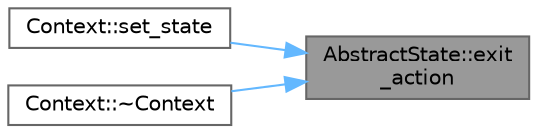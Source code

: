 digraph "AbstractState::exit_action"
{
 // LATEX_PDF_SIZE
  bgcolor="transparent";
  edge [fontname=Helvetica,fontsize=10,labelfontname=Helvetica,labelfontsize=10];
  node [fontname=Helvetica,fontsize=10,shape=box,height=0.2,width=0.4];
  rankdir="RL";
  Node1 [id="Node000001",label="AbstractState::exit\l_action",height=0.2,width=0.4,color="gray40", fillcolor="grey60", style="filled", fontcolor="black",tooltip=" "];
  Node1 -> Node2 [id="edge1_Node000001_Node000002",dir="back",color="steelblue1",style="solid",tooltip=" "];
  Node2 [id="Node000002",label="Context::set_state",height=0.2,width=0.4,color="grey40", fillcolor="white", style="filled",URL="$class_context.html#aba1819a46d185e8a25c42baf1e6787be",tooltip=" "];
  Node1 -> Node3 [id="edge2_Node000001_Node000003",dir="back",color="steelblue1",style="solid",tooltip=" "];
  Node3 [id="Node000003",label="Context::~Context",height=0.2,width=0.4,color="grey40", fillcolor="white", style="filled",URL="$class_context.html#a2d34e4556448e40693f61d15e091b604",tooltip=" "];
}

